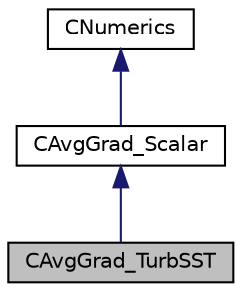 digraph "CAvgGrad_TurbSST"
{
  edge [fontname="Helvetica",fontsize="10",labelfontname="Helvetica",labelfontsize="10"];
  node [fontname="Helvetica",fontsize="10",shape=record];
  Node3 [label="CAvgGrad_TurbSST",height=0.2,width=0.4,color="black", fillcolor="grey75", style="filled", fontcolor="black"];
  Node4 -> Node3 [dir="back",color="midnightblue",fontsize="10",style="solid",fontname="Helvetica"];
  Node4 [label="CAvgGrad_Scalar",height=0.2,width=0.4,color="black", fillcolor="white", style="filled",URL="$class_c_avg_grad___scalar.html",tooltip="Template class for computing viscous residual of scalar values. "];
  Node5 -> Node4 [dir="back",color="midnightblue",fontsize="10",style="solid",fontname="Helvetica"];
  Node5 [label="CNumerics",height=0.2,width=0.4,color="black", fillcolor="white", style="filled",URL="$class_c_numerics.html",tooltip="Class for defining the numerical methods. "];
}
